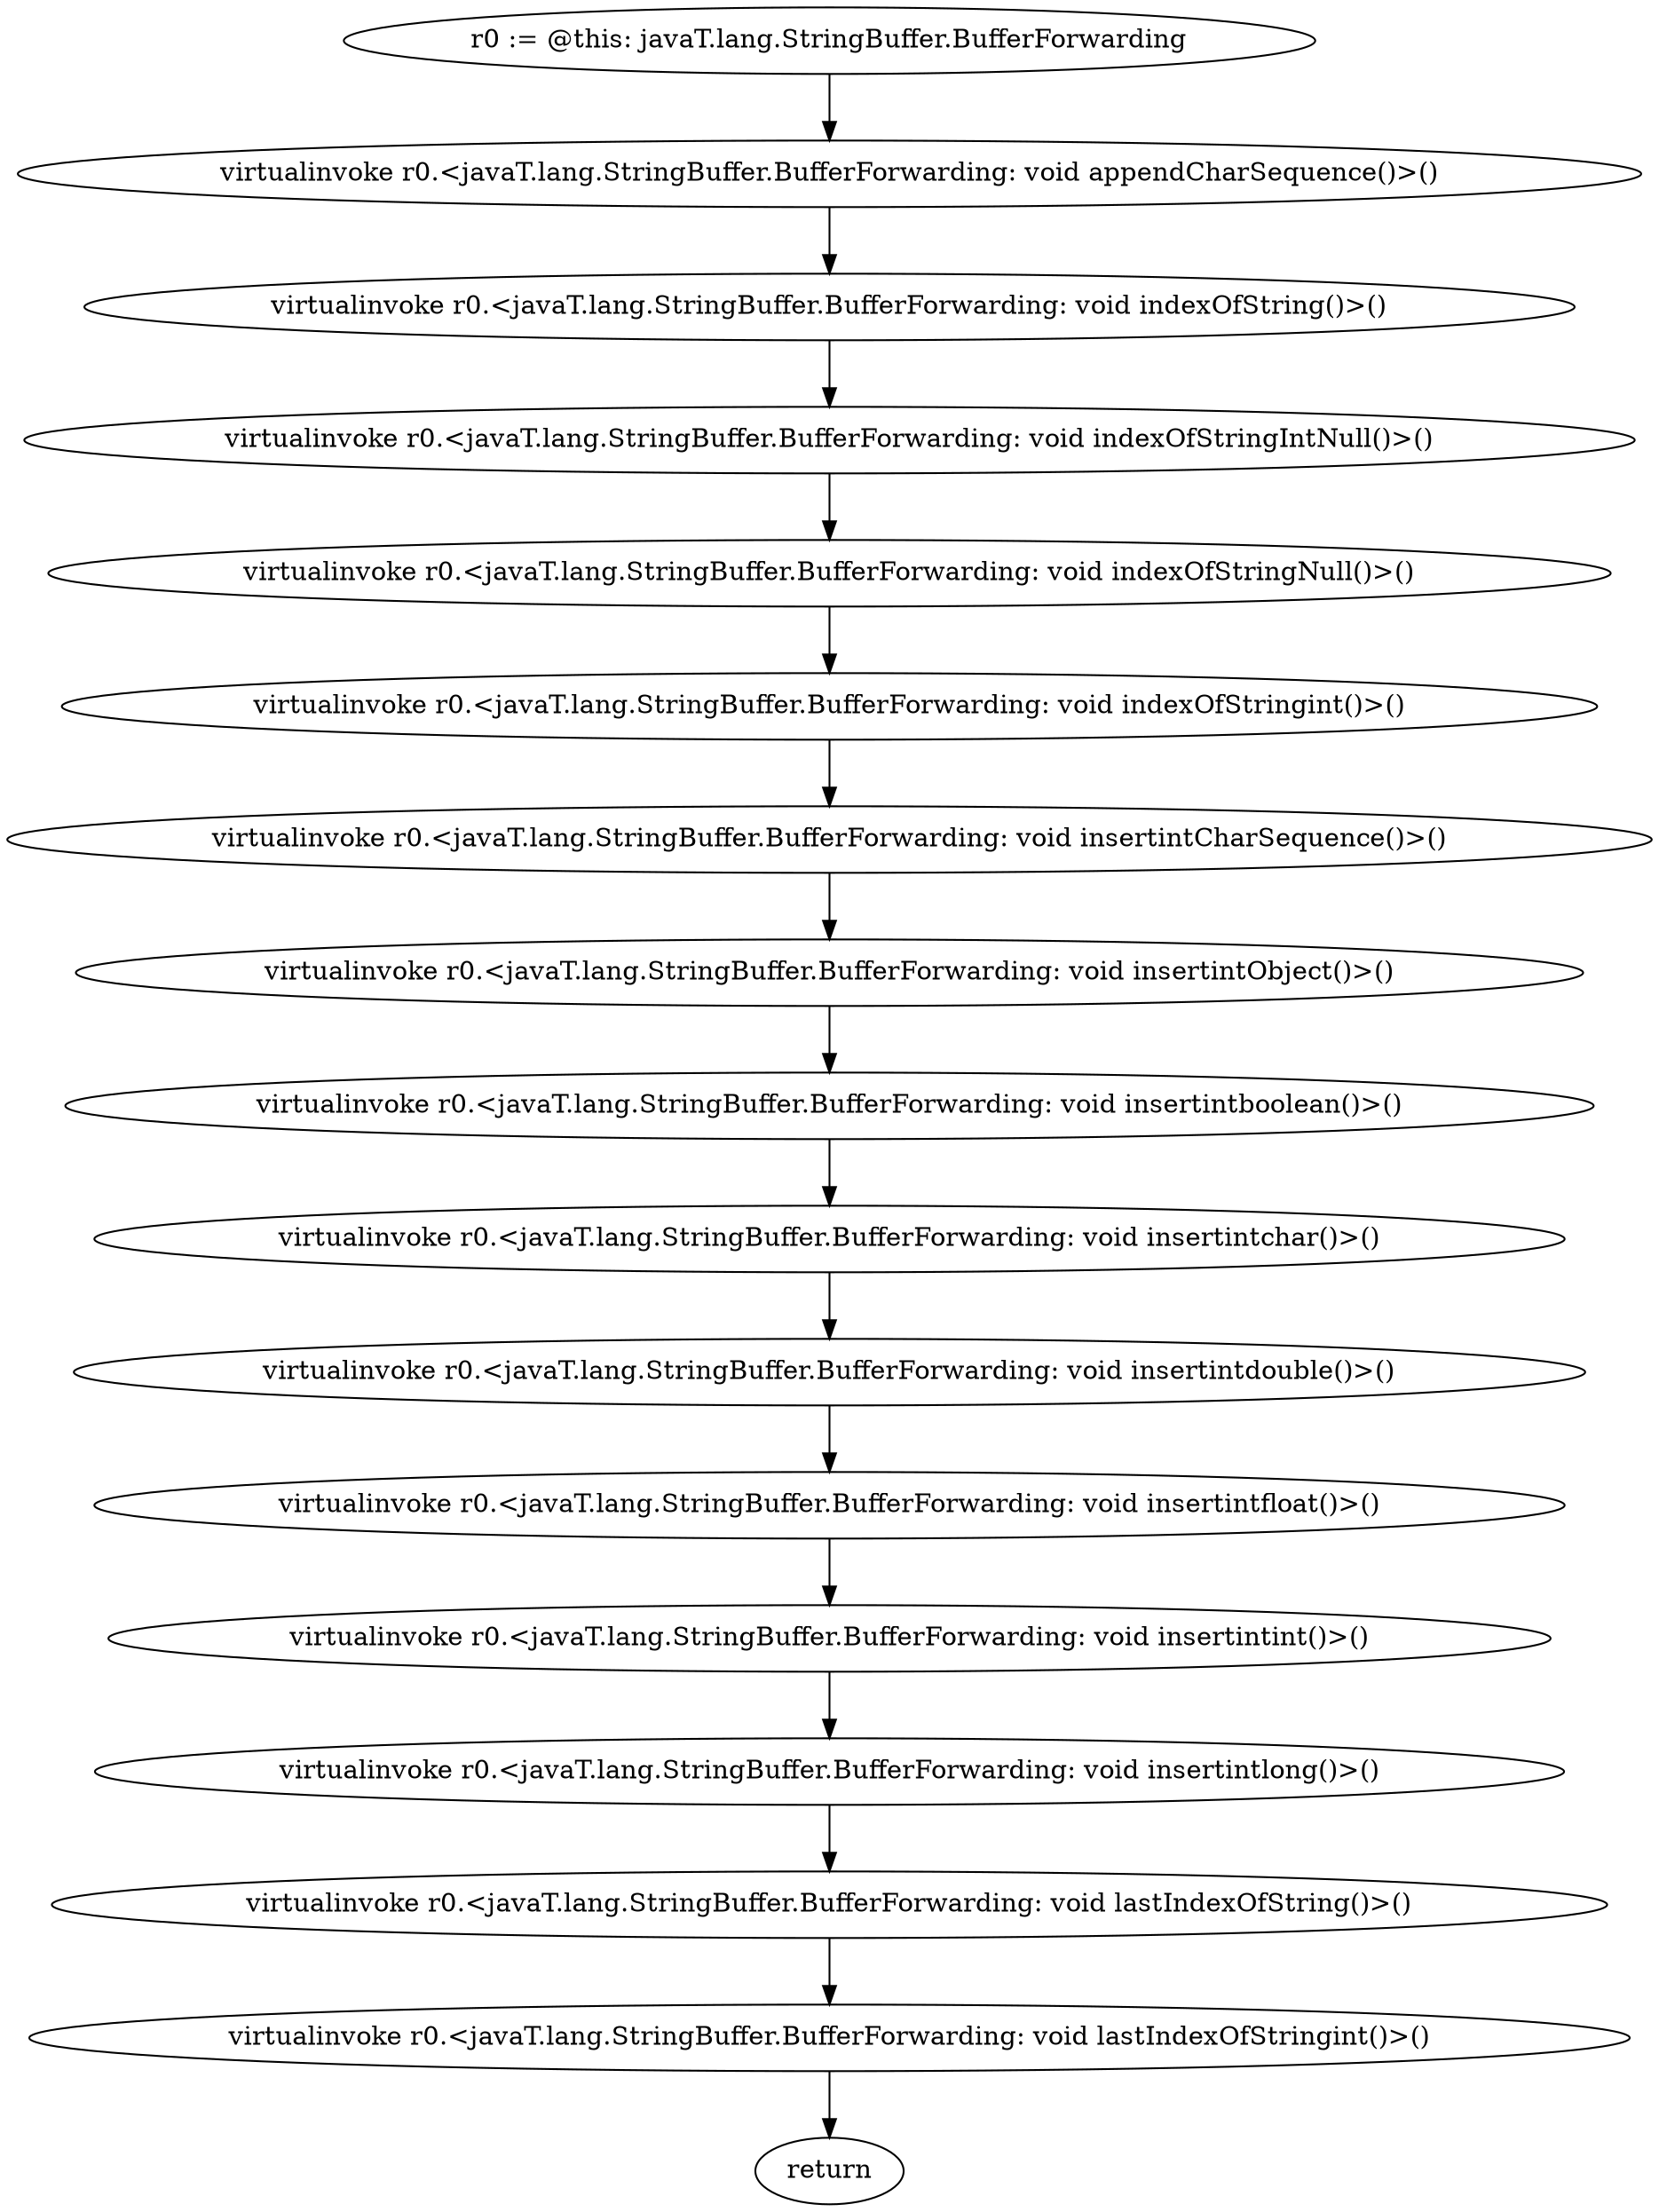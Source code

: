digraph "unitGraph" {
    "r0 := @this: javaT.lang.StringBuffer.BufferForwarding"
    "virtualinvoke r0.<javaT.lang.StringBuffer.BufferForwarding: void appendCharSequence()>()"
    "virtualinvoke r0.<javaT.lang.StringBuffer.BufferForwarding: void indexOfString()>()"
    "virtualinvoke r0.<javaT.lang.StringBuffer.BufferForwarding: void indexOfStringIntNull()>()"
    "virtualinvoke r0.<javaT.lang.StringBuffer.BufferForwarding: void indexOfStringNull()>()"
    "virtualinvoke r0.<javaT.lang.StringBuffer.BufferForwarding: void indexOfStringint()>()"
    "virtualinvoke r0.<javaT.lang.StringBuffer.BufferForwarding: void insertintCharSequence()>()"
    "virtualinvoke r0.<javaT.lang.StringBuffer.BufferForwarding: void insertintObject()>()"
    "virtualinvoke r0.<javaT.lang.StringBuffer.BufferForwarding: void insertintboolean()>()"
    "virtualinvoke r0.<javaT.lang.StringBuffer.BufferForwarding: void insertintchar()>()"
    "virtualinvoke r0.<javaT.lang.StringBuffer.BufferForwarding: void insertintdouble()>()"
    "virtualinvoke r0.<javaT.lang.StringBuffer.BufferForwarding: void insertintfloat()>()"
    "virtualinvoke r0.<javaT.lang.StringBuffer.BufferForwarding: void insertintint()>()"
    "virtualinvoke r0.<javaT.lang.StringBuffer.BufferForwarding: void insertintlong()>()"
    "virtualinvoke r0.<javaT.lang.StringBuffer.BufferForwarding: void lastIndexOfString()>()"
    "virtualinvoke r0.<javaT.lang.StringBuffer.BufferForwarding: void lastIndexOfStringint()>()"
    "return"
    "r0 := @this: javaT.lang.StringBuffer.BufferForwarding"->"virtualinvoke r0.<javaT.lang.StringBuffer.BufferForwarding: void appendCharSequence()>()";
    "virtualinvoke r0.<javaT.lang.StringBuffer.BufferForwarding: void appendCharSequence()>()"->"virtualinvoke r0.<javaT.lang.StringBuffer.BufferForwarding: void indexOfString()>()";
    "virtualinvoke r0.<javaT.lang.StringBuffer.BufferForwarding: void indexOfString()>()"->"virtualinvoke r0.<javaT.lang.StringBuffer.BufferForwarding: void indexOfStringIntNull()>()";
    "virtualinvoke r0.<javaT.lang.StringBuffer.BufferForwarding: void indexOfStringIntNull()>()"->"virtualinvoke r0.<javaT.lang.StringBuffer.BufferForwarding: void indexOfStringNull()>()";
    "virtualinvoke r0.<javaT.lang.StringBuffer.BufferForwarding: void indexOfStringNull()>()"->"virtualinvoke r0.<javaT.lang.StringBuffer.BufferForwarding: void indexOfStringint()>()";
    "virtualinvoke r0.<javaT.lang.StringBuffer.BufferForwarding: void indexOfStringint()>()"->"virtualinvoke r0.<javaT.lang.StringBuffer.BufferForwarding: void insertintCharSequence()>()";
    "virtualinvoke r0.<javaT.lang.StringBuffer.BufferForwarding: void insertintCharSequence()>()"->"virtualinvoke r0.<javaT.lang.StringBuffer.BufferForwarding: void insertintObject()>()";
    "virtualinvoke r0.<javaT.lang.StringBuffer.BufferForwarding: void insertintObject()>()"->"virtualinvoke r0.<javaT.lang.StringBuffer.BufferForwarding: void insertintboolean()>()";
    "virtualinvoke r0.<javaT.lang.StringBuffer.BufferForwarding: void insertintboolean()>()"->"virtualinvoke r0.<javaT.lang.StringBuffer.BufferForwarding: void insertintchar()>()";
    "virtualinvoke r0.<javaT.lang.StringBuffer.BufferForwarding: void insertintchar()>()"->"virtualinvoke r0.<javaT.lang.StringBuffer.BufferForwarding: void insertintdouble()>()";
    "virtualinvoke r0.<javaT.lang.StringBuffer.BufferForwarding: void insertintdouble()>()"->"virtualinvoke r0.<javaT.lang.StringBuffer.BufferForwarding: void insertintfloat()>()";
    "virtualinvoke r0.<javaT.lang.StringBuffer.BufferForwarding: void insertintfloat()>()"->"virtualinvoke r0.<javaT.lang.StringBuffer.BufferForwarding: void insertintint()>()";
    "virtualinvoke r0.<javaT.lang.StringBuffer.BufferForwarding: void insertintint()>()"->"virtualinvoke r0.<javaT.lang.StringBuffer.BufferForwarding: void insertintlong()>()";
    "virtualinvoke r0.<javaT.lang.StringBuffer.BufferForwarding: void insertintlong()>()"->"virtualinvoke r0.<javaT.lang.StringBuffer.BufferForwarding: void lastIndexOfString()>()";
    "virtualinvoke r0.<javaT.lang.StringBuffer.BufferForwarding: void lastIndexOfString()>()"->"virtualinvoke r0.<javaT.lang.StringBuffer.BufferForwarding: void lastIndexOfStringint()>()";
    "virtualinvoke r0.<javaT.lang.StringBuffer.BufferForwarding: void lastIndexOfStringint()>()"->"return";
}
